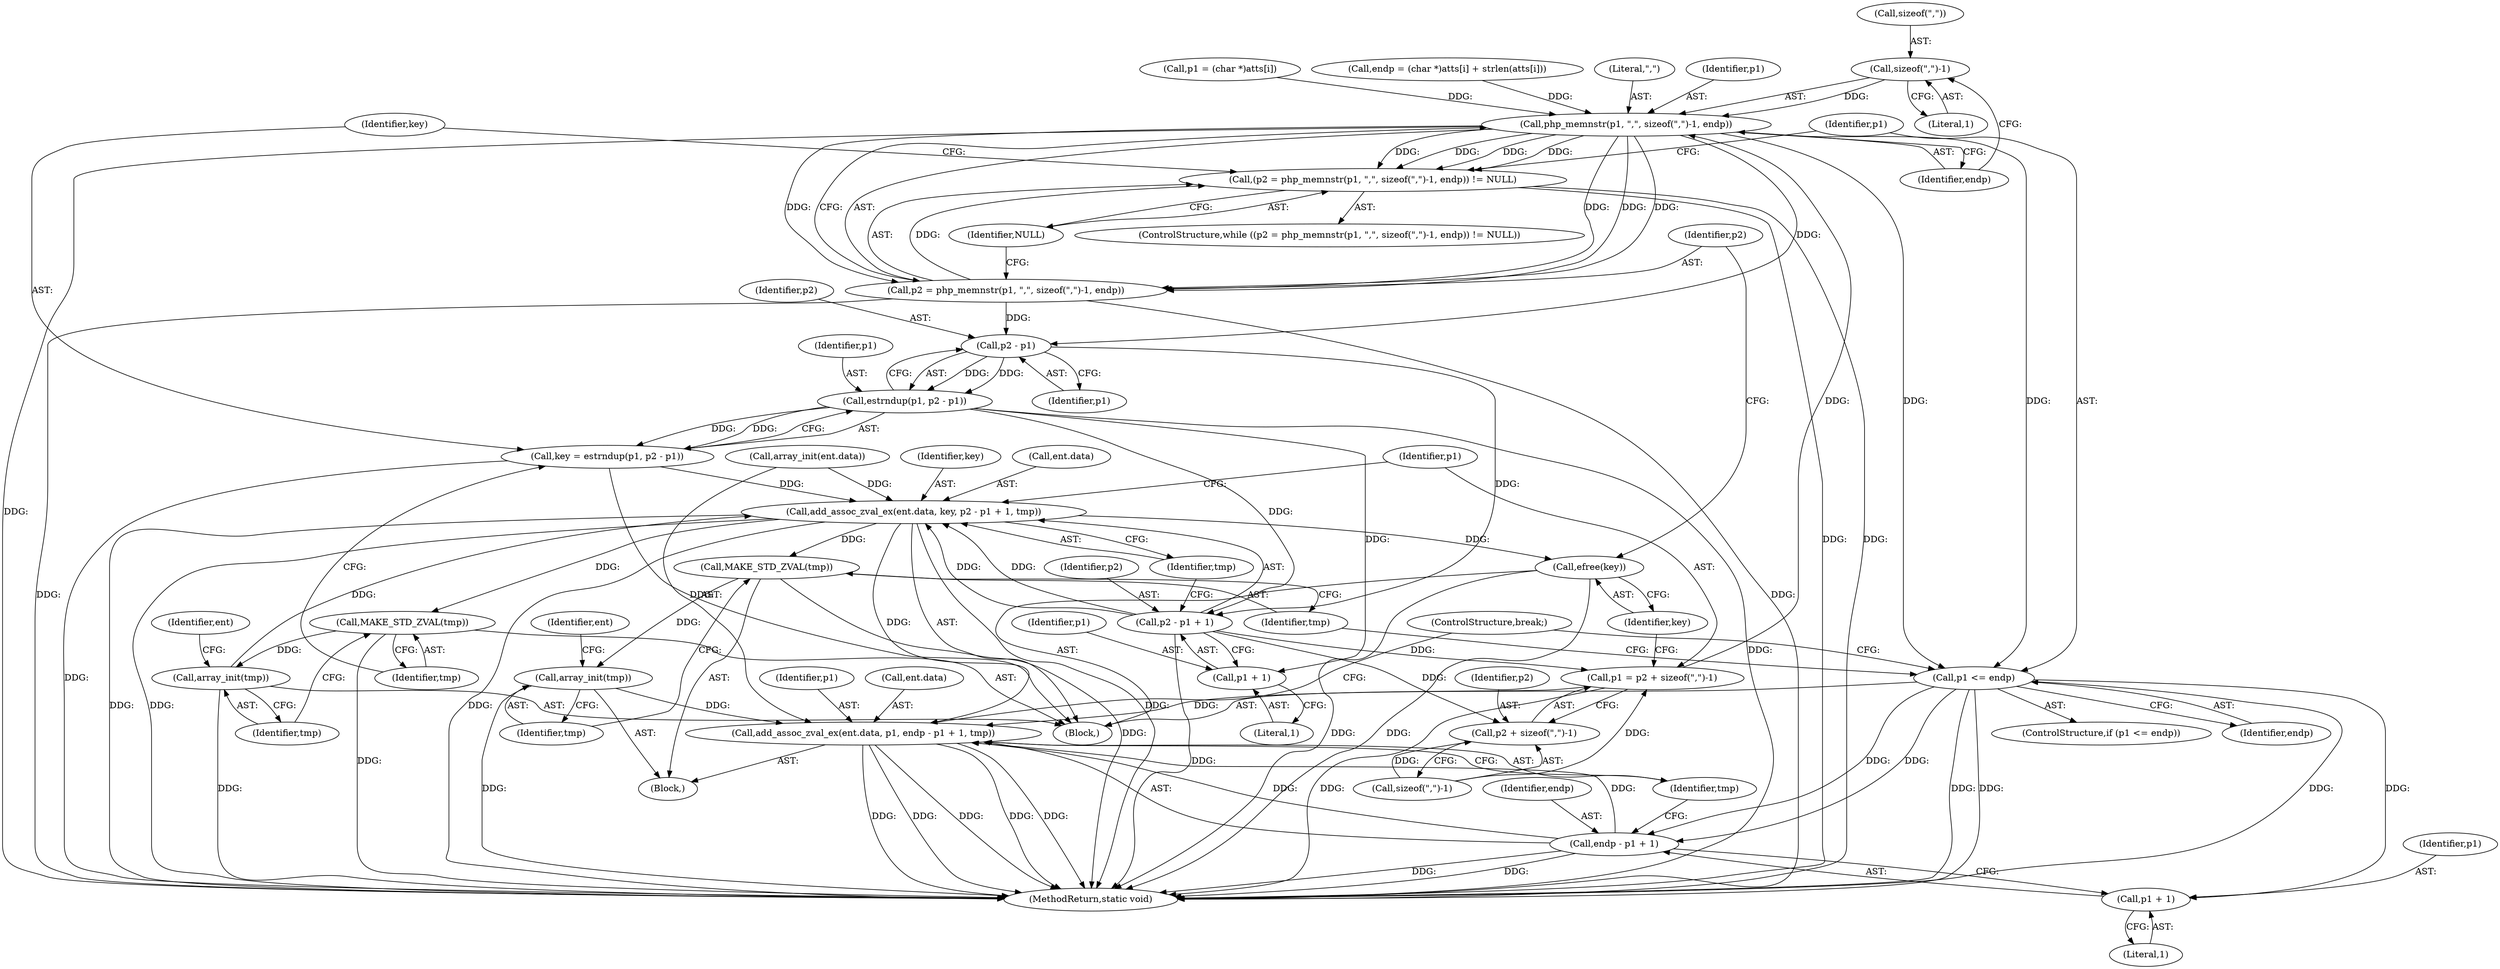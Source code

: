 digraph "0_php-src_c4cca4c20e75359c9a13a1f9a36cb7b4e9601d29?w=1@API" {
"1000672" [label="(Call,sizeof(\",\")-1)"];
"1000669" [label="(Call,php_memnstr(p1, \",\", sizeof(\",\")-1, endp))"];
"1000666" [label="(Call,(p2 = php_memnstr(p1, \",\", sizeof(\",\")-1, endp)) != NULL)"];
"1000667" [label="(Call,p2 = php_memnstr(p1, \",\", sizeof(\",\")-1, endp))"];
"1000683" [label="(Call,p2 - p1)"];
"1000681" [label="(Call,estrndup(p1, p2 - p1))"];
"1000679" [label="(Call,key = estrndup(p1, p2 - p1))"];
"1000690" [label="(Call,add_assoc_zval_ex(ent.data, key, p2 - p1 + 1, tmp))"];
"1000686" [label="(Call,MAKE_STD_ZVAL(tmp))"];
"1000688" [label="(Call,array_init(tmp))"];
"1000709" [label="(Call,efree(key))"];
"1000716" [label="(Call,MAKE_STD_ZVAL(tmp))"];
"1000718" [label="(Call,array_init(tmp))"];
"1000720" [label="(Call,add_assoc_zval_ex(ent.data, p1, endp - p1 + 1, tmp))"];
"1000695" [label="(Call,p2 - p1 + 1)"];
"1000701" [label="(Call,p1 = p2 + sizeof(\",\")-1)"];
"1000703" [label="(Call,p2 + sizeof(\",\")-1)"];
"1000697" [label="(Call,p1 + 1)"];
"1000712" [label="(Call,p1 <= endp)"];
"1000725" [label="(Call,endp - p1 + 1)"];
"1000727" [label="(Call,p1 + 1)"];
"1000720" [label="(Call,add_assoc_zval_ex(ent.data, p1, endp - p1 + 1, tmp))"];
"1000687" [label="(Identifier,tmp)"];
"1000719" [label="(Identifier,tmp)"];
"1000711" [label="(ControlStructure,if (p1 <= endp))"];
"1000676" [label="(Identifier,endp)"];
"1000675" [label="(Literal,1)"];
"1000702" [label="(Identifier,p1)"];
"1000700" [label="(Identifier,tmp)"];
"1000722" [label="(Identifier,ent)"];
"1000666" [label="(Call,(p2 = php_memnstr(p1, \",\", sizeof(\",\")-1, endp)) != NULL)"];
"1000893" [label="(MethodReturn,static void)"];
"1000703" [label="(Call,p2 + sizeof(\",\")-1)"];
"1000677" [label="(Identifier,NULL)"];
"1000696" [label="(Identifier,p2)"];
"1000689" [label="(Identifier,tmp)"];
"1000601" [label="(Call,array_init(ent.data))"];
"1000685" [label="(Identifier,p1)"];
"1000701" [label="(Call,p1 = p2 + sizeof(\",\")-1)"];
"1000710" [label="(Identifier,key)"];
"1000681" [label="(Call,estrndup(p1, p2 - p1))"];
"1000725" [label="(Call,endp - p1 + 1)"];
"1000713" [label="(Identifier,p1)"];
"1000668" [label="(Identifier,p2)"];
"1000721" [label="(Call,ent.data)"];
"1000712" [label="(Call,p1 <= endp)"];
"1000682" [label="(Identifier,p1)"];
"1000680" [label="(Identifier,key)"];
"1000716" [label="(Call,MAKE_STD_ZVAL(tmp))"];
"1000646" [label="(Call,endp = (char *)atts[i] + strlen(atts[i]))"];
"1000671" [label="(Literal,\",\")"];
"1000673" [label="(Call,sizeof(\",\"))"];
"1000714" [label="(Identifier,endp)"];
"1000726" [label="(Identifier,endp)"];
"1000704" [label="(Identifier,p2)"];
"1000709" [label="(Call,efree(key))"];
"1000717" [label="(Identifier,tmp)"];
"1000699" [label="(Literal,1)"];
"1000727" [label="(Call,p1 + 1)"];
"1000670" [label="(Identifier,p1)"];
"1000730" [label="(Identifier,tmp)"];
"1000729" [label="(Literal,1)"];
"1000691" [label="(Call,ent.data)"];
"1000684" [label="(Identifier,p2)"];
"1000686" [label="(Call,MAKE_STD_ZVAL(tmp))"];
"1000669" [label="(Call,php_memnstr(p1, \",\", sizeof(\",\")-1, endp))"];
"1000694" [label="(Identifier,key)"];
"1000705" [label="(Call,sizeof(\",\")-1)"];
"1000672" [label="(Call,sizeof(\",\")-1)"];
"1000698" [label="(Identifier,p1)"];
"1000724" [label="(Identifier,p1)"];
"1000692" [label="(Identifier,ent)"];
"1000731" [label="(ControlStructure,break;)"];
"1000679" [label="(Call,key = estrndup(p1, p2 - p1))"];
"1000695" [label="(Call,p2 - p1 + 1)"];
"1000718" [label="(Call,array_init(tmp))"];
"1000728" [label="(Identifier,p1)"];
"1000697" [label="(Call,p1 + 1)"];
"1000667" [label="(Call,p2 = php_memnstr(p1, \",\", sizeof(\",\")-1, endp))"];
"1000665" [label="(ControlStructure,while ((p2 = php_memnstr(p1, \",\", sizeof(\",\")-1, endp)) != NULL))"];
"1000678" [label="(Block,)"];
"1000658" [label="(Call,p1 = (char *)atts[i])"];
"1000715" [label="(Block,)"];
"1000688" [label="(Call,array_init(tmp))"];
"1000683" [label="(Call,p2 - p1)"];
"1000690" [label="(Call,add_assoc_zval_ex(ent.data, key, p2 - p1 + 1, tmp))"];
"1000672" -> "1000669"  [label="AST: "];
"1000672" -> "1000675"  [label="CFG: "];
"1000673" -> "1000672"  [label="AST: "];
"1000675" -> "1000672"  [label="AST: "];
"1000676" -> "1000672"  [label="CFG: "];
"1000672" -> "1000669"  [label="DDG: "];
"1000669" -> "1000667"  [label="AST: "];
"1000669" -> "1000676"  [label="CFG: "];
"1000670" -> "1000669"  [label="AST: "];
"1000671" -> "1000669"  [label="AST: "];
"1000676" -> "1000669"  [label="AST: "];
"1000667" -> "1000669"  [label="CFG: "];
"1000669" -> "1000893"  [label="DDG: "];
"1000669" -> "1000666"  [label="DDG: "];
"1000669" -> "1000666"  [label="DDG: "];
"1000669" -> "1000666"  [label="DDG: "];
"1000669" -> "1000666"  [label="DDG: "];
"1000669" -> "1000667"  [label="DDG: "];
"1000669" -> "1000667"  [label="DDG: "];
"1000669" -> "1000667"  [label="DDG: "];
"1000669" -> "1000667"  [label="DDG: "];
"1000701" -> "1000669"  [label="DDG: "];
"1000658" -> "1000669"  [label="DDG: "];
"1000646" -> "1000669"  [label="DDG: "];
"1000669" -> "1000683"  [label="DDG: "];
"1000669" -> "1000712"  [label="DDG: "];
"1000669" -> "1000712"  [label="DDG: "];
"1000666" -> "1000665"  [label="AST: "];
"1000666" -> "1000677"  [label="CFG: "];
"1000667" -> "1000666"  [label="AST: "];
"1000677" -> "1000666"  [label="AST: "];
"1000680" -> "1000666"  [label="CFG: "];
"1000713" -> "1000666"  [label="CFG: "];
"1000666" -> "1000893"  [label="DDG: "];
"1000666" -> "1000893"  [label="DDG: "];
"1000667" -> "1000666"  [label="DDG: "];
"1000668" -> "1000667"  [label="AST: "];
"1000677" -> "1000667"  [label="CFG: "];
"1000667" -> "1000893"  [label="DDG: "];
"1000667" -> "1000893"  [label="DDG: "];
"1000667" -> "1000683"  [label="DDG: "];
"1000683" -> "1000681"  [label="AST: "];
"1000683" -> "1000685"  [label="CFG: "];
"1000684" -> "1000683"  [label="AST: "];
"1000685" -> "1000683"  [label="AST: "];
"1000681" -> "1000683"  [label="CFG: "];
"1000683" -> "1000681"  [label="DDG: "];
"1000683" -> "1000681"  [label="DDG: "];
"1000683" -> "1000695"  [label="DDG: "];
"1000681" -> "1000679"  [label="AST: "];
"1000682" -> "1000681"  [label="AST: "];
"1000679" -> "1000681"  [label="CFG: "];
"1000681" -> "1000893"  [label="DDG: "];
"1000681" -> "1000679"  [label="DDG: "];
"1000681" -> "1000679"  [label="DDG: "];
"1000681" -> "1000695"  [label="DDG: "];
"1000681" -> "1000697"  [label="DDG: "];
"1000679" -> "1000678"  [label="AST: "];
"1000680" -> "1000679"  [label="AST: "];
"1000687" -> "1000679"  [label="CFG: "];
"1000679" -> "1000893"  [label="DDG: "];
"1000679" -> "1000690"  [label="DDG: "];
"1000690" -> "1000678"  [label="AST: "];
"1000690" -> "1000700"  [label="CFG: "];
"1000691" -> "1000690"  [label="AST: "];
"1000694" -> "1000690"  [label="AST: "];
"1000695" -> "1000690"  [label="AST: "];
"1000700" -> "1000690"  [label="AST: "];
"1000702" -> "1000690"  [label="CFG: "];
"1000690" -> "1000893"  [label="DDG: "];
"1000690" -> "1000893"  [label="DDG: "];
"1000690" -> "1000893"  [label="DDG: "];
"1000690" -> "1000893"  [label="DDG: "];
"1000690" -> "1000686"  [label="DDG: "];
"1000601" -> "1000690"  [label="DDG: "];
"1000695" -> "1000690"  [label="DDG: "];
"1000695" -> "1000690"  [label="DDG: "];
"1000688" -> "1000690"  [label="DDG: "];
"1000690" -> "1000709"  [label="DDG: "];
"1000690" -> "1000716"  [label="DDG: "];
"1000690" -> "1000720"  [label="DDG: "];
"1000686" -> "1000678"  [label="AST: "];
"1000686" -> "1000687"  [label="CFG: "];
"1000687" -> "1000686"  [label="AST: "];
"1000689" -> "1000686"  [label="CFG: "];
"1000686" -> "1000893"  [label="DDG: "];
"1000686" -> "1000688"  [label="DDG: "];
"1000688" -> "1000678"  [label="AST: "];
"1000688" -> "1000689"  [label="CFG: "];
"1000689" -> "1000688"  [label="AST: "];
"1000692" -> "1000688"  [label="CFG: "];
"1000688" -> "1000893"  [label="DDG: "];
"1000709" -> "1000678"  [label="AST: "];
"1000709" -> "1000710"  [label="CFG: "];
"1000710" -> "1000709"  [label="AST: "];
"1000668" -> "1000709"  [label="CFG: "];
"1000709" -> "1000893"  [label="DDG: "];
"1000709" -> "1000893"  [label="DDG: "];
"1000716" -> "1000715"  [label="AST: "];
"1000716" -> "1000717"  [label="CFG: "];
"1000717" -> "1000716"  [label="AST: "];
"1000719" -> "1000716"  [label="CFG: "];
"1000716" -> "1000893"  [label="DDG: "];
"1000716" -> "1000718"  [label="DDG: "];
"1000718" -> "1000715"  [label="AST: "];
"1000718" -> "1000719"  [label="CFG: "];
"1000719" -> "1000718"  [label="AST: "];
"1000722" -> "1000718"  [label="CFG: "];
"1000718" -> "1000893"  [label="DDG: "];
"1000718" -> "1000720"  [label="DDG: "];
"1000720" -> "1000715"  [label="AST: "];
"1000720" -> "1000730"  [label="CFG: "];
"1000721" -> "1000720"  [label="AST: "];
"1000724" -> "1000720"  [label="AST: "];
"1000725" -> "1000720"  [label="AST: "];
"1000730" -> "1000720"  [label="AST: "];
"1000731" -> "1000720"  [label="CFG: "];
"1000720" -> "1000893"  [label="DDG: "];
"1000720" -> "1000893"  [label="DDG: "];
"1000720" -> "1000893"  [label="DDG: "];
"1000720" -> "1000893"  [label="DDG: "];
"1000720" -> "1000893"  [label="DDG: "];
"1000601" -> "1000720"  [label="DDG: "];
"1000712" -> "1000720"  [label="DDG: "];
"1000725" -> "1000720"  [label="DDG: "];
"1000725" -> "1000720"  [label="DDG: "];
"1000695" -> "1000697"  [label="CFG: "];
"1000696" -> "1000695"  [label="AST: "];
"1000697" -> "1000695"  [label="AST: "];
"1000700" -> "1000695"  [label="CFG: "];
"1000695" -> "1000893"  [label="DDG: "];
"1000695" -> "1000701"  [label="DDG: "];
"1000695" -> "1000703"  [label="DDG: "];
"1000701" -> "1000678"  [label="AST: "];
"1000701" -> "1000703"  [label="CFG: "];
"1000702" -> "1000701"  [label="AST: "];
"1000703" -> "1000701"  [label="AST: "];
"1000710" -> "1000701"  [label="CFG: "];
"1000701" -> "1000893"  [label="DDG: "];
"1000705" -> "1000701"  [label="DDG: "];
"1000703" -> "1000705"  [label="CFG: "];
"1000704" -> "1000703"  [label="AST: "];
"1000705" -> "1000703"  [label="AST: "];
"1000705" -> "1000703"  [label="DDG: "];
"1000697" -> "1000699"  [label="CFG: "];
"1000698" -> "1000697"  [label="AST: "];
"1000699" -> "1000697"  [label="AST: "];
"1000712" -> "1000711"  [label="AST: "];
"1000712" -> "1000714"  [label="CFG: "];
"1000713" -> "1000712"  [label="AST: "];
"1000714" -> "1000712"  [label="AST: "];
"1000717" -> "1000712"  [label="CFG: "];
"1000731" -> "1000712"  [label="CFG: "];
"1000712" -> "1000893"  [label="DDG: "];
"1000712" -> "1000893"  [label="DDG: "];
"1000712" -> "1000893"  [label="DDG: "];
"1000712" -> "1000725"  [label="DDG: "];
"1000712" -> "1000725"  [label="DDG: "];
"1000712" -> "1000727"  [label="DDG: "];
"1000725" -> "1000727"  [label="CFG: "];
"1000726" -> "1000725"  [label="AST: "];
"1000727" -> "1000725"  [label="AST: "];
"1000730" -> "1000725"  [label="CFG: "];
"1000725" -> "1000893"  [label="DDG: "];
"1000725" -> "1000893"  [label="DDG: "];
"1000727" -> "1000729"  [label="CFG: "];
"1000728" -> "1000727"  [label="AST: "];
"1000729" -> "1000727"  [label="AST: "];
}
